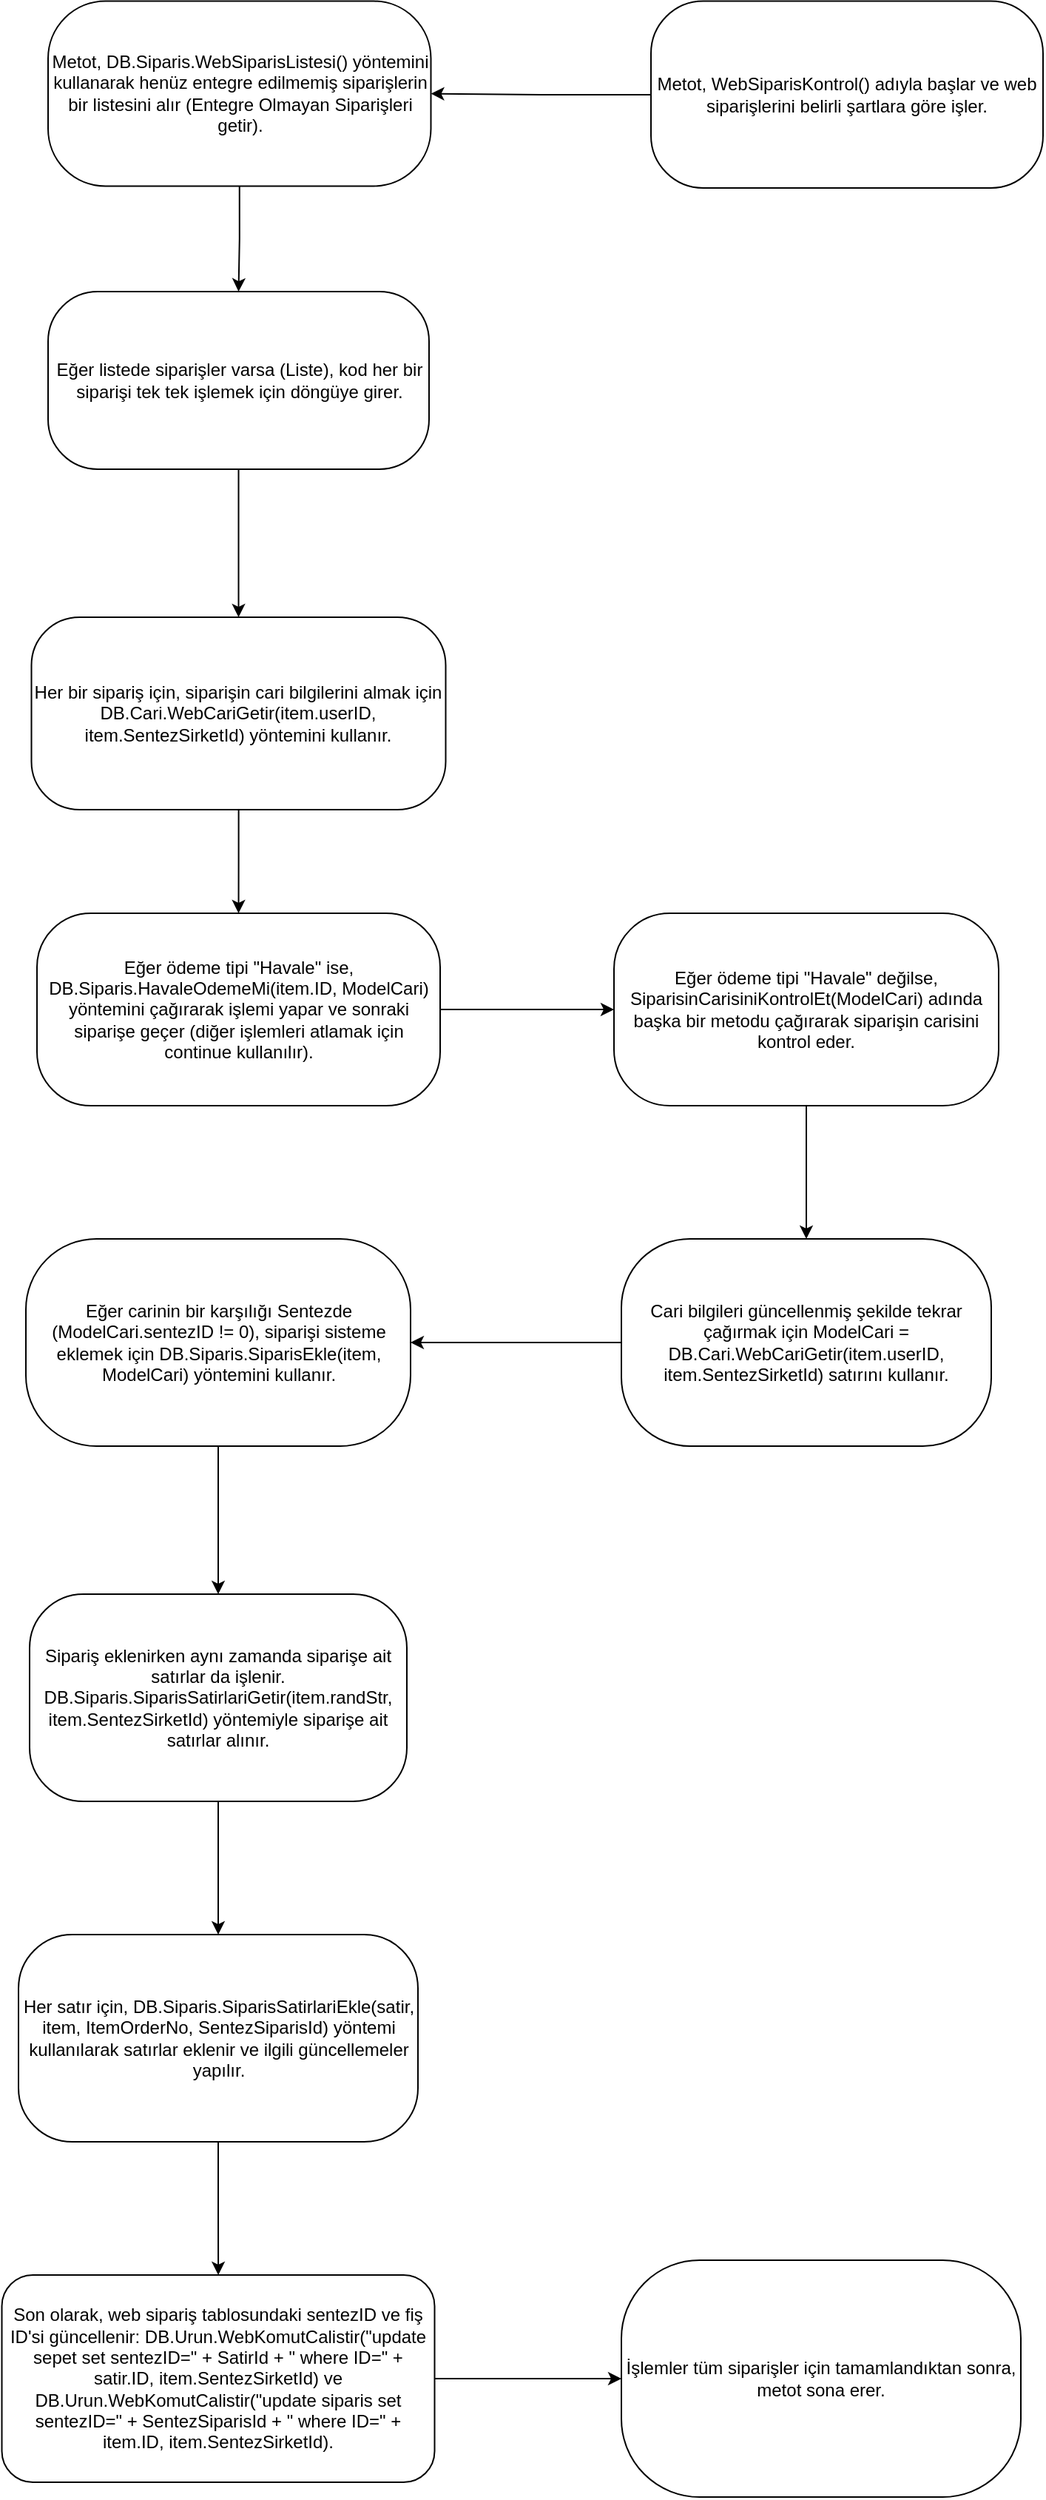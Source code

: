<mxfile version="21.6.2" type="github">
  <diagram id="C5RBs43oDa-KdzZeNtuy" name="Page-1">
    <mxGraphModel dx="1674" dy="1991" grid="1" gridSize="10" guides="1" tooltips="1" connect="1" arrows="1" fold="1" page="1" pageScale="1" pageWidth="827" pageHeight="1169" math="0" shadow="0">
      <root>
        <mxCell id="WIyWlLk6GJQsqaUBKTNV-0" />
        <mxCell id="WIyWlLk6GJQsqaUBKTNV-1" parent="WIyWlLk6GJQsqaUBKTNV-0" />
        <mxCell id="3B399eauovrUwrFBf5yU-30" value="" style="edgeStyle=orthogonalEdgeStyle;rounded=0;orthogonalLoop=1;jettySize=auto;html=1;" edge="1" parent="WIyWlLk6GJQsqaUBKTNV-1" source="3B399eauovrUwrFBf5yU-0" target="3B399eauovrUwrFBf5yU-3">
          <mxGeometry relative="1" as="geometry" />
        </mxCell>
        <mxCell id="3B399eauovrUwrFBf5yU-0" value="Metot, WebSiparisKontrol() adıyla başlar ve web siparişlerini belirli şartlara göre işler." style="rounded=1;whiteSpace=wrap;html=1;arcSize=28;" vertex="1" parent="WIyWlLk6GJQsqaUBKTNV-1">
          <mxGeometry x="495" y="-1146.25" width="265" height="126.25" as="geometry" />
        </mxCell>
        <mxCell id="3B399eauovrUwrFBf5yU-4" style="edgeStyle=orthogonalEdgeStyle;rounded=0;orthogonalLoop=1;jettySize=auto;html=1;exitX=0.5;exitY=1;exitDx=0;exitDy=0;entryX=0.5;entryY=0;entryDx=0;entryDy=0;" edge="1" parent="WIyWlLk6GJQsqaUBKTNV-1" source="3B399eauovrUwrFBf5yU-3" target="3B399eauovrUwrFBf5yU-5">
          <mxGeometry relative="1" as="geometry">
            <mxPoint x="420" y="-650" as="targetPoint" />
          </mxGeometry>
        </mxCell>
        <mxCell id="3B399eauovrUwrFBf5yU-3" value="Metot, DB.Siparis.WebSiparisListesi() yöntemini kullanarak henüz entegre edilmemiş siparişlerin bir listesini alır (Entegre Olmayan Siparişleri getir)." style="rounded=1;whiteSpace=wrap;html=1;arcSize=31;" vertex="1" parent="WIyWlLk6GJQsqaUBKTNV-1">
          <mxGeometry x="87.5" y="-1146.25" width="258.75" height="125" as="geometry" />
        </mxCell>
        <mxCell id="3B399eauovrUwrFBf5yU-6" style="edgeStyle=orthogonalEdgeStyle;rounded=0;orthogonalLoop=1;jettySize=auto;html=1;exitX=0.5;exitY=1;exitDx=0;exitDy=0;" edge="1" parent="WIyWlLk6GJQsqaUBKTNV-1" source="3B399eauovrUwrFBf5yU-5" target="3B399eauovrUwrFBf5yU-7">
          <mxGeometry relative="1" as="geometry">
            <mxPoint x="425" y="-440" as="targetPoint" />
          </mxGeometry>
        </mxCell>
        <mxCell id="3B399eauovrUwrFBf5yU-5" value="Eğer listede siparişler varsa (Liste), kod her bir siparişi tek tek işlemek için döngüye girer." style="rounded=1;whiteSpace=wrap;html=1;arcSize=28;" vertex="1" parent="WIyWlLk6GJQsqaUBKTNV-1">
          <mxGeometry x="87.5" y="-950" width="257.5" height="120" as="geometry" />
        </mxCell>
        <mxCell id="3B399eauovrUwrFBf5yU-10" value="" style="edgeStyle=orthogonalEdgeStyle;rounded=0;orthogonalLoop=1;jettySize=auto;html=1;" edge="1" parent="WIyWlLk6GJQsqaUBKTNV-1" source="3B399eauovrUwrFBf5yU-7" target="3B399eauovrUwrFBf5yU-9">
          <mxGeometry relative="1" as="geometry" />
        </mxCell>
        <mxCell id="3B399eauovrUwrFBf5yU-7" value="Her bir sipariş için, siparişin cari bilgilerini almak için DB.Cari.WebCariGetir(item.userID, item.SentezSirketId) yöntemini kullanır." style="rounded=1;whiteSpace=wrap;html=1;arcSize=25;" vertex="1" parent="WIyWlLk6GJQsqaUBKTNV-1">
          <mxGeometry x="76.25" y="-730" width="280" height="130" as="geometry" />
        </mxCell>
        <mxCell id="3B399eauovrUwrFBf5yU-16" value="" style="edgeStyle=orthogonalEdgeStyle;rounded=0;orthogonalLoop=1;jettySize=auto;html=1;" edge="1" parent="WIyWlLk6GJQsqaUBKTNV-1" source="3B399eauovrUwrFBf5yU-9" target="3B399eauovrUwrFBf5yU-15">
          <mxGeometry relative="1" as="geometry" />
        </mxCell>
        <mxCell id="3B399eauovrUwrFBf5yU-9" value="Eğer ödeme tipi &quot;Havale&quot; ise, DB.Siparis.HavaleOdemeMi(item.ID, ModelCari) yöntemini çağırarak işlemi yapar ve sonraki siparişe geçer (diğer işlemleri atlamak için continue kullanılır)." style="whiteSpace=wrap;html=1;rounded=1;arcSize=28;" vertex="1" parent="WIyWlLk6GJQsqaUBKTNV-1">
          <mxGeometry x="80" y="-530" width="272.5" height="130" as="geometry" />
        </mxCell>
        <mxCell id="3B399eauovrUwrFBf5yU-18" value="" style="edgeStyle=orthogonalEdgeStyle;rounded=0;orthogonalLoop=1;jettySize=auto;html=1;" edge="1" parent="WIyWlLk6GJQsqaUBKTNV-1" source="3B399eauovrUwrFBf5yU-15" target="3B399eauovrUwrFBf5yU-17">
          <mxGeometry relative="1" as="geometry" />
        </mxCell>
        <mxCell id="3B399eauovrUwrFBf5yU-15" value="Eğer ödeme tipi &quot;Havale&quot; değilse, SiparisinCarisiniKontrolEt(ModelCari) adında başka bir metodu çağırarak siparişin carisini kontrol eder." style="whiteSpace=wrap;html=1;rounded=1;arcSize=29;" vertex="1" parent="WIyWlLk6GJQsqaUBKTNV-1">
          <mxGeometry x="470" y="-530" width="260" height="130" as="geometry" />
        </mxCell>
        <mxCell id="3B399eauovrUwrFBf5yU-20" value="" style="edgeStyle=orthogonalEdgeStyle;rounded=0;orthogonalLoop=1;jettySize=auto;html=1;" edge="1" parent="WIyWlLk6GJQsqaUBKTNV-1" source="3B399eauovrUwrFBf5yU-17" target="3B399eauovrUwrFBf5yU-19">
          <mxGeometry relative="1" as="geometry" />
        </mxCell>
        <mxCell id="3B399eauovrUwrFBf5yU-17" value="Cari bilgileri güncellenmiş şekilde tekrar çağırmak için ModelCari = DB.Cari.WebCariGetir(item.userID, item.SentezSirketId) satırını kullanır." style="whiteSpace=wrap;html=1;rounded=1;arcSize=33;" vertex="1" parent="WIyWlLk6GJQsqaUBKTNV-1">
          <mxGeometry x="475" y="-310" width="250" height="140" as="geometry" />
        </mxCell>
        <mxCell id="3B399eauovrUwrFBf5yU-22" value="" style="edgeStyle=orthogonalEdgeStyle;rounded=0;orthogonalLoop=1;jettySize=auto;html=1;" edge="1" parent="WIyWlLk6GJQsqaUBKTNV-1" source="3B399eauovrUwrFBf5yU-19" target="3B399eauovrUwrFBf5yU-21">
          <mxGeometry relative="1" as="geometry" />
        </mxCell>
        <mxCell id="3B399eauovrUwrFBf5yU-19" value="Eğer carinin bir karşılığı Sentezde (ModelCari.sentezID != 0), siparişi sisteme eklemek için DB.Siparis.SiparisEkle(item, ModelCari) yöntemini kullanır." style="whiteSpace=wrap;html=1;rounded=1;arcSize=34;" vertex="1" parent="WIyWlLk6GJQsqaUBKTNV-1">
          <mxGeometry x="72.5" y="-310" width="260" height="140" as="geometry" />
        </mxCell>
        <mxCell id="3B399eauovrUwrFBf5yU-24" value="" style="edgeStyle=orthogonalEdgeStyle;rounded=0;orthogonalLoop=1;jettySize=auto;html=1;" edge="1" parent="WIyWlLk6GJQsqaUBKTNV-1" source="3B399eauovrUwrFBf5yU-21" target="3B399eauovrUwrFBf5yU-23">
          <mxGeometry relative="1" as="geometry" />
        </mxCell>
        <mxCell id="3B399eauovrUwrFBf5yU-21" value="Sipariş eklenirken aynı zamanda siparişe ait satırlar da işlenir. DB.Siparis.SiparisSatirlariGetir(item.randStr, item.SentezSirketId) yöntemiyle siparişe ait satırlar alınır." style="whiteSpace=wrap;html=1;rounded=1;arcSize=26;" vertex="1" parent="WIyWlLk6GJQsqaUBKTNV-1">
          <mxGeometry x="75" y="-70" width="255" height="140" as="geometry" />
        </mxCell>
        <mxCell id="3B399eauovrUwrFBf5yU-26" value="" style="edgeStyle=orthogonalEdgeStyle;rounded=0;orthogonalLoop=1;jettySize=auto;html=1;" edge="1" parent="WIyWlLk6GJQsqaUBKTNV-1" source="3B399eauovrUwrFBf5yU-23" target="3B399eauovrUwrFBf5yU-25">
          <mxGeometry relative="1" as="geometry" />
        </mxCell>
        <mxCell id="3B399eauovrUwrFBf5yU-23" value="Her satır için, DB.Siparis.SiparisSatirlariEkle(satir, item, ItemOrderNo, SentezSiparisId) yöntemi kullanılarak satırlar eklenir ve ilgili güncellemeler yapılır." style="whiteSpace=wrap;html=1;rounded=1;arcSize=26;" vertex="1" parent="WIyWlLk6GJQsqaUBKTNV-1">
          <mxGeometry x="67.5" y="160" width="270" height="140" as="geometry" />
        </mxCell>
        <mxCell id="3B399eauovrUwrFBf5yU-28" value="" style="edgeStyle=orthogonalEdgeStyle;rounded=0;orthogonalLoop=1;jettySize=auto;html=1;" edge="1" parent="WIyWlLk6GJQsqaUBKTNV-1" source="3B399eauovrUwrFBf5yU-25" target="3B399eauovrUwrFBf5yU-27">
          <mxGeometry relative="1" as="geometry" />
        </mxCell>
        <mxCell id="3B399eauovrUwrFBf5yU-25" value="Son olarak, web sipariş tablosundaki sentezID ve fiş ID&#39;si güncellenir: DB.Urun.WebKomutCalistir(&quot;update sepet set sentezID=&quot; + SatirId + &quot; where ID=&quot; + satir.ID, item.SentezSirketId) ve DB.Urun.WebKomutCalistir(&quot;update siparis set sentezID=&quot; + SentezSiparisId + &quot; where ID=&quot; + item.ID, item.SentezSirketId)." style="whiteSpace=wrap;html=1;rounded=1;" vertex="1" parent="WIyWlLk6GJQsqaUBKTNV-1">
          <mxGeometry x="56.25" y="390" width="292.5" height="140" as="geometry" />
        </mxCell>
        <mxCell id="3B399eauovrUwrFBf5yU-27" value="İşlemler tüm siparişler için tamamlandıktan sonra, metot sona erer." style="whiteSpace=wrap;html=1;rounded=1;arcSize=33;" vertex="1" parent="WIyWlLk6GJQsqaUBKTNV-1">
          <mxGeometry x="475" y="380" width="270" height="160" as="geometry" />
        </mxCell>
      </root>
    </mxGraphModel>
  </diagram>
</mxfile>
